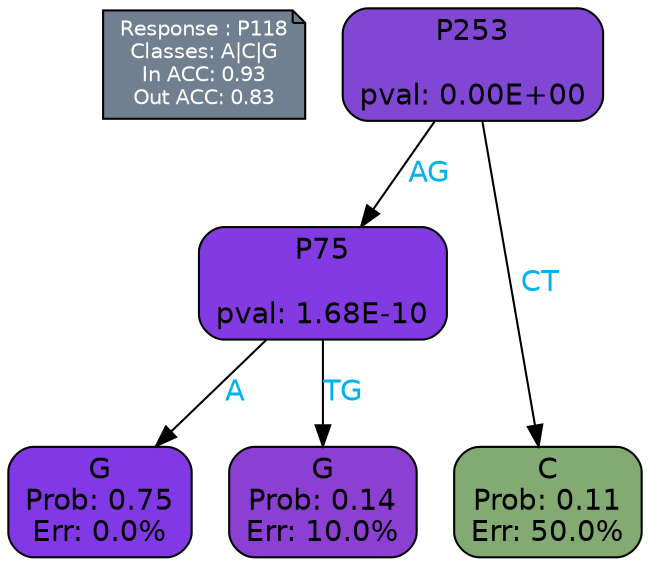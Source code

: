 digraph Tree {
node [shape=box, style="filled, rounded", color="black", fontname=helvetica] ;
graph [ranksep=equally, splines=polylines, bgcolor=transparent, dpi=600] ;
edge [fontname=helvetica] ;
LEGEND [label="Response : P118
Classes: A|C|G
In ACC: 0.93
Out ACC: 0.83
",shape=note,align=left,style=filled,fillcolor="slategray",fontcolor="white",fontsize=10];1 [label="P253

pval: 0.00E+00", fillcolor="#8246d5"] ;
2 [label="P75

pval: 1.68E-10", fillcolor="#823ae2"] ;
3 [label="G
Prob: 0.75
Err: 0.0%", fillcolor="#8139e5"] ;
4 [label="G
Prob: 0.14
Err: 10.0%", fillcolor="#8b40d3"] ;
5 [label="C
Prob: 0.11
Err: 50.0%", fillcolor="#82aa72"] ;
1 -> 2 [label="AG",fontcolor=deepskyblue2] ;
1 -> 5 [label="CT",fontcolor=deepskyblue2] ;
2 -> 3 [label="A",fontcolor=deepskyblue2] ;
2 -> 4 [label="TG",fontcolor=deepskyblue2] ;
{rank = same; 3;4;5;}{rank = same; LEGEND;1;}}